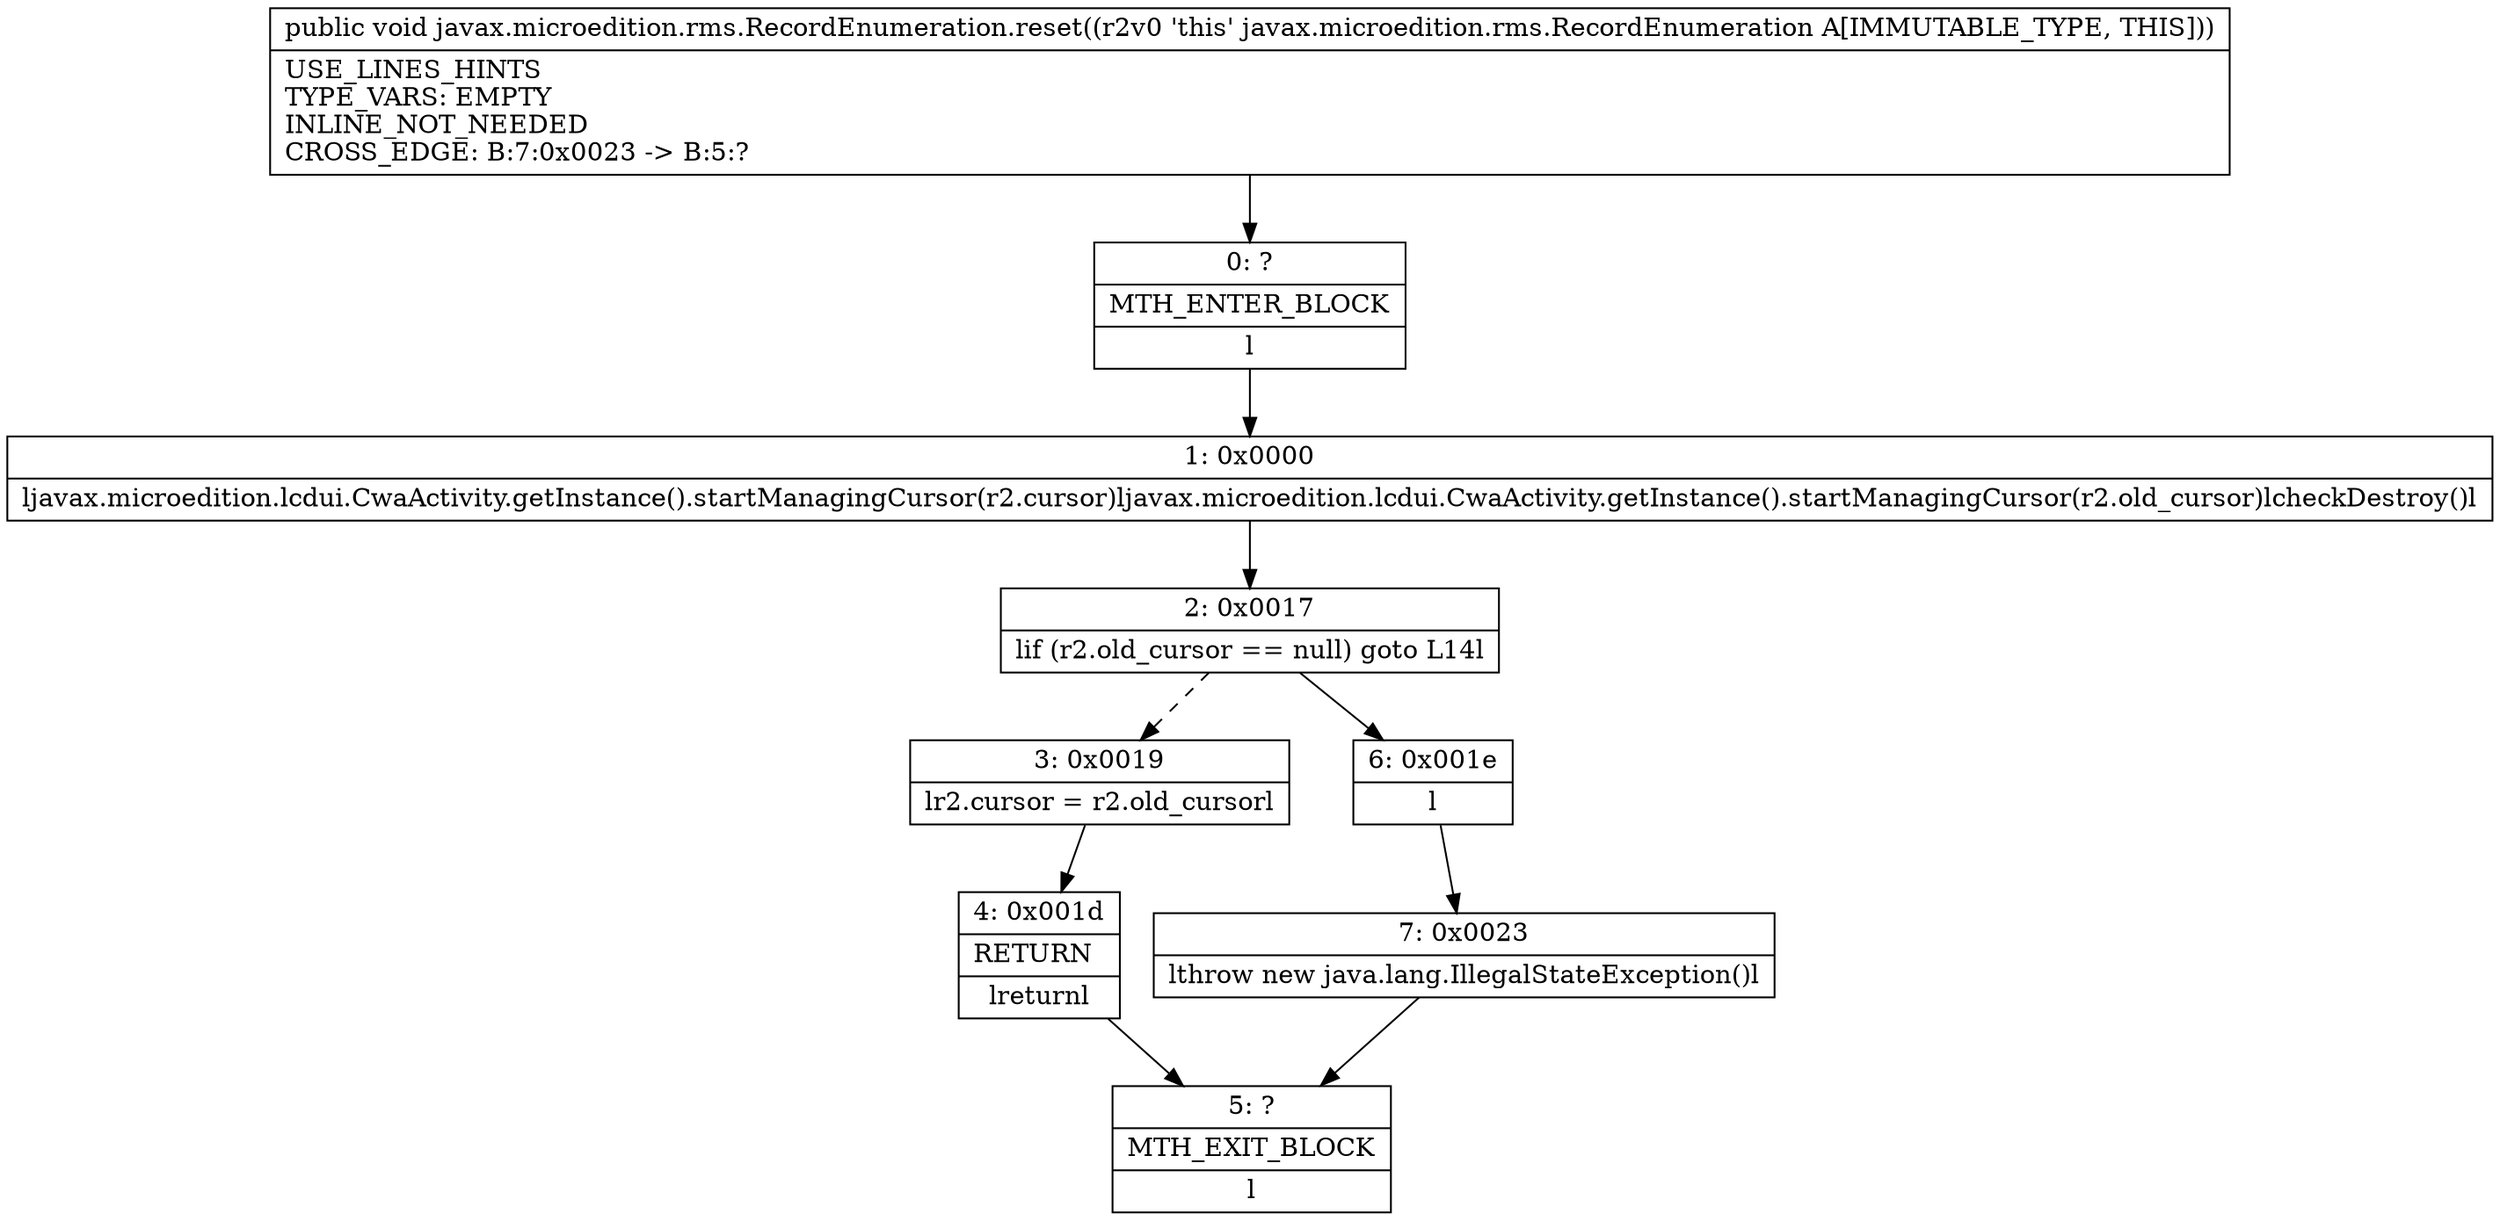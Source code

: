 digraph "CFG forjavax.microedition.rms.RecordEnumeration.reset()V" {
Node_0 [shape=record,label="{0\:\ ?|MTH_ENTER_BLOCK\l|l}"];
Node_1 [shape=record,label="{1\:\ 0x0000|ljavax.microedition.lcdui.CwaActivity.getInstance().startManagingCursor(r2.cursor)ljavax.microedition.lcdui.CwaActivity.getInstance().startManagingCursor(r2.old_cursor)lcheckDestroy()l}"];
Node_2 [shape=record,label="{2\:\ 0x0017|lif (r2.old_cursor == null) goto L14l}"];
Node_3 [shape=record,label="{3\:\ 0x0019|lr2.cursor = r2.old_cursorl}"];
Node_4 [shape=record,label="{4\:\ 0x001d|RETURN\l|lreturnl}"];
Node_5 [shape=record,label="{5\:\ ?|MTH_EXIT_BLOCK\l|l}"];
Node_6 [shape=record,label="{6\:\ 0x001e|l}"];
Node_7 [shape=record,label="{7\:\ 0x0023|lthrow new java.lang.IllegalStateException()l}"];
MethodNode[shape=record,label="{public void javax.microedition.rms.RecordEnumeration.reset((r2v0 'this' javax.microedition.rms.RecordEnumeration A[IMMUTABLE_TYPE, THIS]))  | USE_LINES_HINTS\lTYPE_VARS: EMPTY\lINLINE_NOT_NEEDED\lCROSS_EDGE: B:7:0x0023 \-\> B:5:?\l}"];
MethodNode -> Node_0;
Node_0 -> Node_1;
Node_1 -> Node_2;
Node_2 -> Node_3[style=dashed];
Node_2 -> Node_6;
Node_3 -> Node_4;
Node_4 -> Node_5;
Node_6 -> Node_7;
Node_7 -> Node_5;
}

